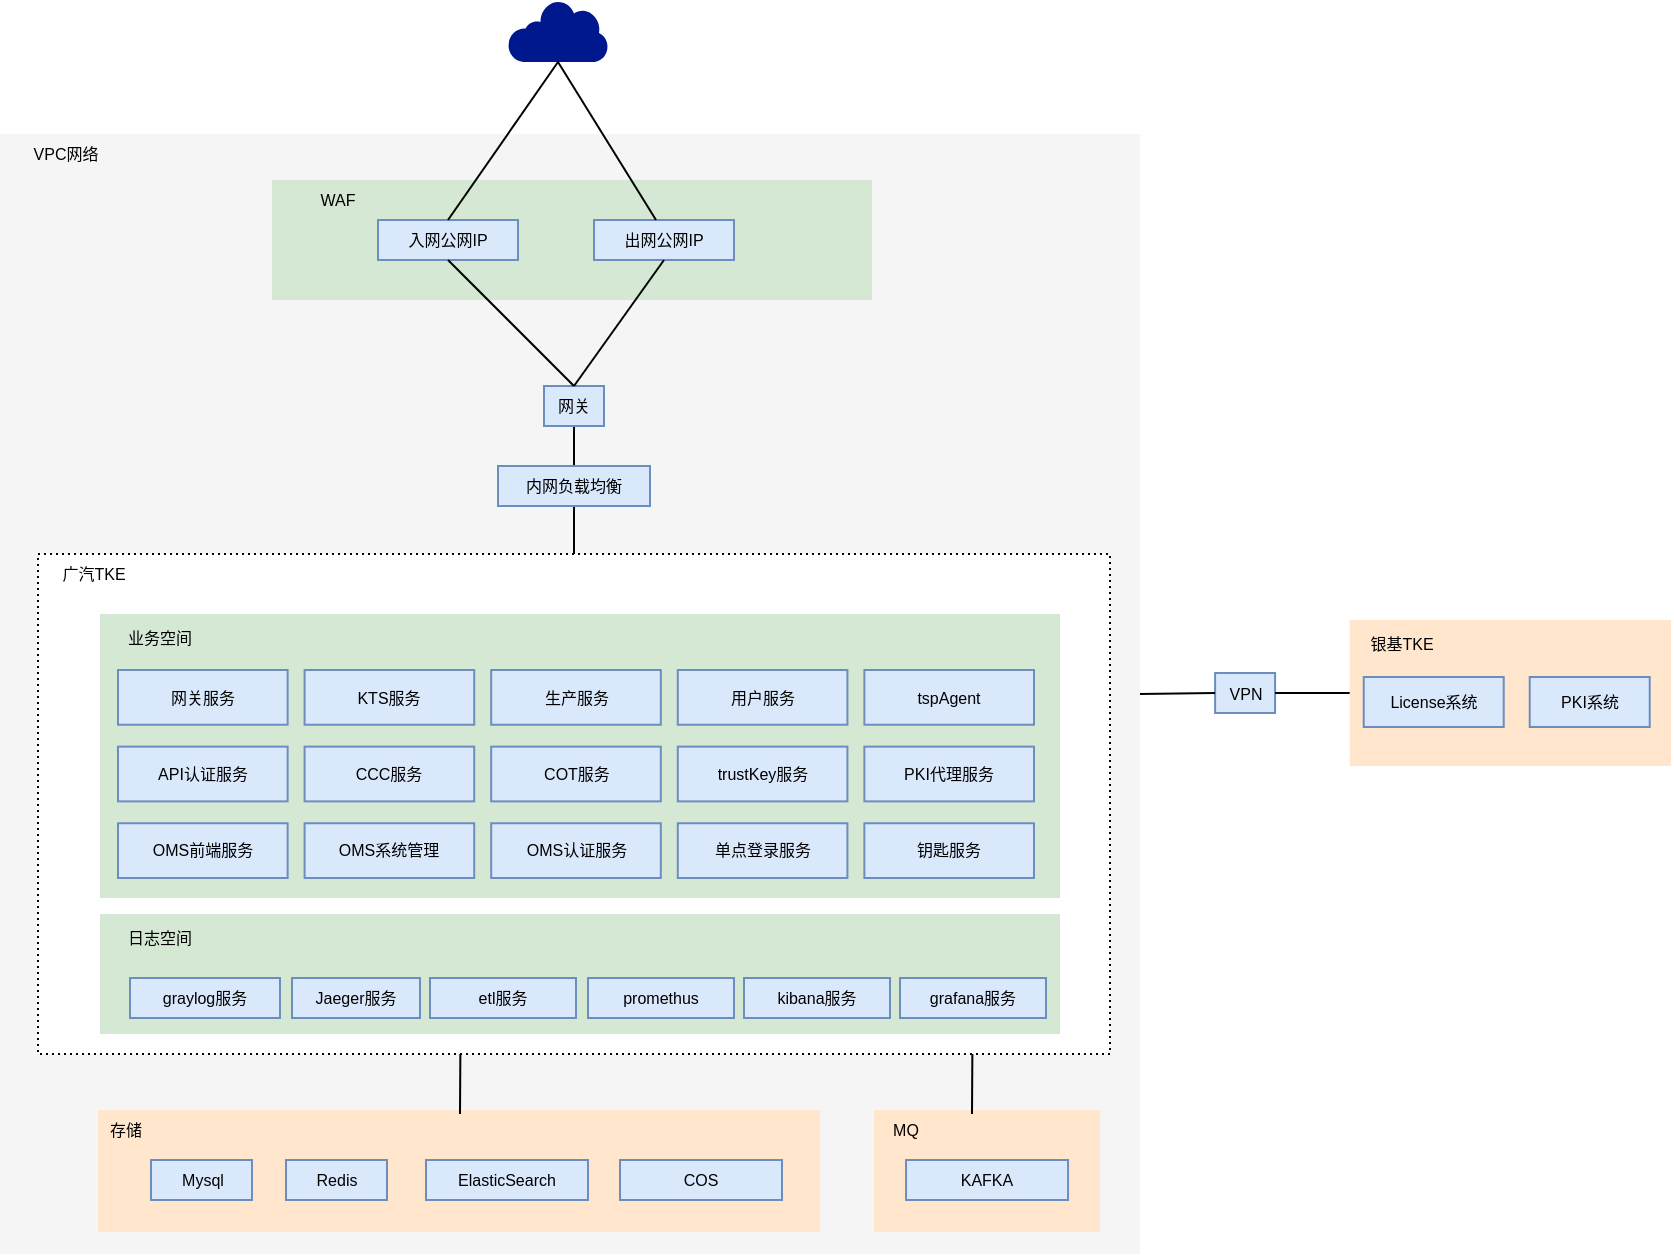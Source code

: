<mxfile version="20.2.7" type="github">
  <diagram id="y-8d7s2m_3A8iTxBCaHQ" name="第 1 页">
    <mxGraphModel dx="1422" dy="790" grid="1" gridSize="10" guides="1" tooltips="1" connect="1" arrows="1" fold="1" page="1" pageScale="1" pageWidth="827" pageHeight="1169" math="0" shadow="0">
      <root>
        <mxCell id="0" />
        <mxCell id="1" parent="0" />
        <mxCell id="Il4r_xvN1UmDkrC7rbbu-77" value="" style="rounded=0;whiteSpace=wrap;html=1;fillColor=#f5f5f5;strokeColor=none;fontSize=8;fontColor=#333333;" vertex="1" parent="1">
          <mxGeometry x="190" y="220" width="570" height="560" as="geometry" />
        </mxCell>
        <mxCell id="Il4r_xvN1UmDkrC7rbbu-6" value="" style="rounded=0;whiteSpace=wrap;html=1;dashed=1;dashPattern=1 2;fontSize=8;" vertex="1" parent="1">
          <mxGeometry x="209" y="430" width="536" height="250" as="geometry" />
        </mxCell>
        <mxCell id="Il4r_xvN1UmDkrC7rbbu-79" value="" style="rounded=0;whiteSpace=wrap;html=1;fillColor=#d5e8d4;strokeColor=none;fontSize=8;" vertex="1" parent="1">
          <mxGeometry x="326" y="243" width="300" height="60" as="geometry" />
        </mxCell>
        <mxCell id="Il4r_xvN1UmDkrC7rbbu-57" value="" style="rounded=0;whiteSpace=wrap;html=1;fillColor=#ffe6cc;strokeColor=none;fontSize=8;" vertex="1" parent="1">
          <mxGeometry x="239" y="708" width="361" height="61" as="geometry" />
        </mxCell>
        <mxCell id="Il4r_xvN1UmDkrC7rbbu-15" value="" style="endArrow=none;html=1;rounded=0;entryX=0.5;entryY=0;entryDx=0;entryDy=0;exitX=0.5;exitY=1;exitDx=0;exitDy=0;fontSize=8;" edge="1" parent="1" source="Il4r_xvN1UmDkrC7rbbu-46" target="Il4r_xvN1UmDkrC7rbbu-36">
          <mxGeometry width="50" height="50" relative="1" as="geometry">
            <mxPoint x="-20" y="540" as="sourcePoint" />
            <mxPoint x="80" y="538.93" as="targetPoint" />
          </mxGeometry>
        </mxCell>
        <mxCell id="Il4r_xvN1UmDkrC7rbbu-7" value="&lt;font style=&quot;font-size: 8px;&quot;&gt;广汽TKE&lt;/font&gt;" style="rounded=0;whiteSpace=wrap;html=1;fillColor=none;strokeColor=none;fontSize=8;" vertex="1" parent="1">
          <mxGeometry x="204" y="430" width="66" height="20" as="geometry" />
        </mxCell>
        <mxCell id="Il4r_xvN1UmDkrC7rbbu-25" value="" style="rounded=0;whiteSpace=wrap;html=1;fillColor=#d5e8d4;strokeColor=none;fontSize=8;" vertex="1" parent="1">
          <mxGeometry x="240" y="460" width="480" height="142" as="geometry" />
        </mxCell>
        <mxCell id="Il4r_xvN1UmDkrC7rbbu-27" value="业务空间" style="rounded=0;whiteSpace=wrap;html=1;fillColor=none;strokeColor=none;fontSize=8;" vertex="1" parent="1">
          <mxGeometry x="240" y="462" width="60" height="20" as="geometry" />
        </mxCell>
        <mxCell id="Il4r_xvN1UmDkrC7rbbu-33" value="" style="sketch=0;aspect=fixed;pointerEvents=1;shadow=0;dashed=0;html=1;strokeColor=none;labelPosition=center;verticalLabelPosition=bottom;verticalAlign=top;align=center;fillColor=#00188D;shape=mxgraph.mscae.enterprise.internet;fontSize=8;" vertex="1" parent="1">
          <mxGeometry x="444" y="153" width="50" height="31" as="geometry" />
        </mxCell>
        <mxCell id="Il4r_xvN1UmDkrC7rbbu-35" value="" style="endArrow=none;html=1;rounded=0;fontSize=8;entryX=0.5;entryY=0;entryDx=0;entryDy=0;exitX=0.5;exitY=1;exitDx=0;exitDy=0;" edge="1" parent="1" source="Il4r_xvN1UmDkrC7rbbu-36" target="Il4r_xvN1UmDkrC7rbbu-6">
          <mxGeometry width="50" height="50" relative="1" as="geometry">
            <mxPoint x="110" y="537.83" as="sourcePoint" />
            <mxPoint x="204" y="538.05" as="targetPoint" />
          </mxGeometry>
        </mxCell>
        <mxCell id="Il4r_xvN1UmDkrC7rbbu-36" value="内网负载均衡" style="rounded=0;whiteSpace=wrap;html=1;fillColor=#dae8fc;strokeColor=#6c8ebf;fontSize=8;" vertex="1" parent="1">
          <mxGeometry x="439" y="386" width="76" height="20" as="geometry" />
        </mxCell>
        <mxCell id="Il4r_xvN1UmDkrC7rbbu-39" value="" style="rounded=0;whiteSpace=wrap;html=1;fillColor=#ffe6cc;strokeColor=none;fontSize=8;" vertex="1" parent="1">
          <mxGeometry x="864.86" y="463" width="160.68" height="73" as="geometry" />
        </mxCell>
        <mxCell id="Il4r_xvN1UmDkrC7rbbu-34" value="PKI系统" style="rounded=0;whiteSpace=wrap;html=1;fillColor=#dae8fc;strokeColor=#6c8ebf;fontSize=8;" vertex="1" parent="1">
          <mxGeometry x="954.86" y="491.5" width="60" height="25" as="geometry" />
        </mxCell>
        <mxCell id="Il4r_xvN1UmDkrC7rbbu-40" value="银基TKE" style="rounded=0;whiteSpace=wrap;html=1;strokeColor=none;fillColor=none;fontSize=8;" vertex="1" parent="1">
          <mxGeometry x="861.86" y="464.5" width="58" height="20" as="geometry" />
        </mxCell>
        <mxCell id="Il4r_xvN1UmDkrC7rbbu-41" value="VPN" style="rounded=0;whiteSpace=wrap;html=1;fillColor=#dae8fc;strokeColor=#6c8ebf;fontSize=8;" vertex="1" parent="1">
          <mxGeometry x="797.54" y="489.5" width="30" height="20" as="geometry" />
        </mxCell>
        <mxCell id="Il4r_xvN1UmDkrC7rbbu-42" value="" style="endArrow=none;html=1;rounded=0;entryX=0;entryY=0.5;entryDx=0;entryDy=0;fontSize=8;exitX=1;exitY=0.5;exitDx=0;exitDy=0;" edge="1" parent="1" source="Il4r_xvN1UmDkrC7rbbu-77" target="Il4r_xvN1UmDkrC7rbbu-41">
          <mxGeometry width="50" height="50" relative="1" as="geometry">
            <mxPoint x="800.004" y="581.25" as="sourcePoint" />
            <mxPoint x="804.86" y="580" as="targetPoint" />
          </mxGeometry>
        </mxCell>
        <mxCell id="Il4r_xvN1UmDkrC7rbbu-43" value="" style="endArrow=none;html=1;rounded=0;exitX=1;exitY=0.5;exitDx=0;exitDy=0;fontSize=8;entryX=0;entryY=0.5;entryDx=0;entryDy=0;" edge="1" parent="1" source="Il4r_xvN1UmDkrC7rbbu-41" target="Il4r_xvN1UmDkrC7rbbu-39">
          <mxGeometry width="50" height="50" relative="1" as="geometry">
            <mxPoint x="801.86" y="504.33" as="sourcePoint" />
            <mxPoint x="870" y="500" as="targetPoint" />
          </mxGeometry>
        </mxCell>
        <mxCell id="Il4r_xvN1UmDkrC7rbbu-45" value="License系统" style="rounded=0;whiteSpace=wrap;html=1;fillColor=#dae8fc;strokeColor=#6c8ebf;fontSize=8;" vertex="1" parent="1">
          <mxGeometry x="871.86" y="491.5" width="70" height="25" as="geometry" />
        </mxCell>
        <mxCell id="Il4r_xvN1UmDkrC7rbbu-46" value="网关" style="rounded=0;whiteSpace=wrap;html=1;fillColor=#dae8fc;strokeColor=#6c8ebf;fontSize=8;" vertex="1" parent="1">
          <mxGeometry x="462" y="346" width="30" height="20" as="geometry" />
        </mxCell>
        <mxCell id="Il4r_xvN1UmDkrC7rbbu-47" value="入网公网IP" style="rounded=0;whiteSpace=wrap;html=1;fillColor=#dae8fc;strokeColor=#6c8ebf;fontSize=8;" vertex="1" parent="1">
          <mxGeometry x="379" y="263" width="70" height="20" as="geometry" />
        </mxCell>
        <mxCell id="Il4r_xvN1UmDkrC7rbbu-48" value="" style="endArrow=none;html=1;rounded=0;entryX=0.5;entryY=0;entryDx=0;entryDy=0;exitX=0.5;exitY=1;exitDx=0;exitDy=0;fontSize=8;" edge="1" parent="1" source="Il4r_xvN1UmDkrC7rbbu-47" target="Il4r_xvN1UmDkrC7rbbu-46">
          <mxGeometry width="50" height="50" relative="1" as="geometry">
            <mxPoint x="-130" y="564.78" as="sourcePoint" />
            <mxPoint x="-30" y="564.71" as="targetPoint" />
          </mxGeometry>
        </mxCell>
        <mxCell id="Il4r_xvN1UmDkrC7rbbu-49" value="出网公网IP" style="rounded=0;whiteSpace=wrap;html=1;fillColor=#dae8fc;strokeColor=#6c8ebf;fontSize=8;" vertex="1" parent="1">
          <mxGeometry x="487" y="263" width="70" height="20" as="geometry" />
        </mxCell>
        <mxCell id="Il4r_xvN1UmDkrC7rbbu-50" value="" style="endArrow=none;html=1;rounded=0;exitX=0.5;exitY=1;exitDx=0;exitDy=0;entryX=0.5;entryY=0;entryDx=0;entryDy=0;fontSize=8;" edge="1" parent="1" source="Il4r_xvN1UmDkrC7rbbu-49" target="Il4r_xvN1UmDkrC7rbbu-46">
          <mxGeometry width="50" height="50" relative="1" as="geometry">
            <mxPoint x="-100" y="595" as="sourcePoint" />
            <mxPoint x="115" y="450" as="targetPoint" />
          </mxGeometry>
        </mxCell>
        <mxCell id="Il4r_xvN1UmDkrC7rbbu-53" value="" style="endArrow=none;html=1;rounded=0;entryX=0.443;entryY=0;entryDx=0;entryDy=0;exitX=0.5;exitY=1;exitDx=0;exitDy=0;exitPerimeter=0;entryPerimeter=0;fontSize=8;" edge="1" parent="1" source="Il4r_xvN1UmDkrC7rbbu-33" target="Il4r_xvN1UmDkrC7rbbu-49">
          <mxGeometry width="50" height="50" relative="1" as="geometry">
            <mxPoint x="120" y="271" as="sourcePoint" />
            <mxPoint x="183" y="351" as="targetPoint" />
          </mxGeometry>
        </mxCell>
        <mxCell id="Il4r_xvN1UmDkrC7rbbu-54" value="" style="endArrow=none;html=1;rounded=0;entryX=0.5;entryY=0;entryDx=0;entryDy=0;exitX=0.5;exitY=1;exitDx=0;exitDy=0;exitPerimeter=0;fontSize=8;" edge="1" parent="1" source="Il4r_xvN1UmDkrC7rbbu-33" target="Il4r_xvN1UmDkrC7rbbu-47">
          <mxGeometry width="50" height="50" relative="1" as="geometry">
            <mxPoint x="50" y="271" as="sourcePoint" />
            <mxPoint x="106.01" y="350" as="targetPoint" />
          </mxGeometry>
        </mxCell>
        <mxCell id="Il4r_xvN1UmDkrC7rbbu-56" value="" style="endArrow=none;html=1;rounded=0;fontSize=8;exitX=0.394;exitY=1;exitDx=0;exitDy=0;exitPerimeter=0;" edge="1" parent="1" source="Il4r_xvN1UmDkrC7rbbu-6">
          <mxGeometry width="50" height="50" relative="1" as="geometry">
            <mxPoint x="470" y="680" as="sourcePoint" />
            <mxPoint x="420" y="710" as="targetPoint" />
          </mxGeometry>
        </mxCell>
        <mxCell id="Il4r_xvN1UmDkrC7rbbu-58" value="存储" style="rounded=0;whiteSpace=wrap;html=1;strokeColor=none;fillColor=none;fontSize=8;" vertex="1" parent="1">
          <mxGeometry x="220" y="708" width="66" height="20" as="geometry" />
        </mxCell>
        <mxCell id="Il4r_xvN1UmDkrC7rbbu-61" value="ElasticSearch" style="rounded=0;whiteSpace=wrap;html=1;fillColor=#dae8fc;strokeColor=#6c8ebf;fontSize=8;" vertex="1" parent="1">
          <mxGeometry x="403" y="733" width="81" height="20" as="geometry" />
        </mxCell>
        <mxCell id="Il4r_xvN1UmDkrC7rbbu-63" value="Mysql" style="rounded=0;whiteSpace=wrap;html=1;fillColor=#dae8fc;strokeColor=#6c8ebf;fontSize=8;" vertex="1" parent="1">
          <mxGeometry x="265.5" y="733" width="50.5" height="20" as="geometry" />
        </mxCell>
        <mxCell id="Il4r_xvN1UmDkrC7rbbu-64" value="Redis" style="rounded=0;whiteSpace=wrap;html=1;fillColor=#dae8fc;strokeColor=#6c8ebf;fontSize=8;" vertex="1" parent="1">
          <mxGeometry x="333" y="733" width="50.5" height="20" as="geometry" />
        </mxCell>
        <mxCell id="Il4r_xvN1UmDkrC7rbbu-76" value="" style="group" vertex="1" connectable="0" parent="1">
          <mxGeometry x="249" y="488" width="458" height="104" as="geometry" />
        </mxCell>
        <mxCell id="Il4r_xvN1UmDkrC7rbbu-26" value="网关服务" style="rounded=0;whiteSpace=wrap;html=1;fillColor=#dae8fc;strokeColor=#6c8ebf;fontSize=8;verticalAlign=middle;flipH=1;" vertex="1" parent="Il4r_xvN1UmDkrC7rbbu-76">
          <mxGeometry width="84.815" height="27.368" as="geometry" />
        </mxCell>
        <mxCell id="Il4r_xvN1UmDkrC7rbbu-29" value="API认证服务" style="rounded=0;whiteSpace=wrap;html=1;fillColor=#dae8fc;strokeColor=#6c8ebf;fontSize=8;verticalAlign=middle;flipH=1;" vertex="1" parent="Il4r_xvN1UmDkrC7rbbu-76">
          <mxGeometry y="38.316" width="84.815" height="27.368" as="geometry" />
        </mxCell>
        <mxCell id="Il4r_xvN1UmDkrC7rbbu-66" value="KTS服务" style="rounded=0;whiteSpace=wrap;html=1;fillColor=#dae8fc;strokeColor=#6c8ebf;fontSize=8;verticalAlign=middle;" vertex="1" parent="Il4r_xvN1UmDkrC7rbbu-76">
          <mxGeometry x="93.296" width="84.815" height="27.368" as="geometry" />
        </mxCell>
        <mxCell id="Il4r_xvN1UmDkrC7rbbu-67" value="生产服务" style="rounded=0;whiteSpace=wrap;html=1;fillColor=#dae8fc;strokeColor=#6c8ebf;fontSize=8;verticalAlign=middle;" vertex="1" parent="Il4r_xvN1UmDkrC7rbbu-76">
          <mxGeometry x="186.593" width="84.815" height="27.368" as="geometry" />
        </mxCell>
        <mxCell id="Il4r_xvN1UmDkrC7rbbu-68" value="用户服务" style="rounded=0;whiteSpace=wrap;html=1;fillColor=#dae8fc;strokeColor=#6c8ebf;fontSize=8;verticalAlign=middle;" vertex="1" parent="Il4r_xvN1UmDkrC7rbbu-76">
          <mxGeometry x="279.889" width="84.815" height="27.368" as="geometry" />
        </mxCell>
        <mxCell id="Il4r_xvN1UmDkrC7rbbu-69" value="tspAgent" style="rounded=0;whiteSpace=wrap;html=1;fillColor=#dae8fc;strokeColor=#6c8ebf;fontSize=8;verticalAlign=middle;" vertex="1" parent="Il4r_xvN1UmDkrC7rbbu-76">
          <mxGeometry x="373.185" width="84.815" height="27.368" as="geometry" />
        </mxCell>
        <mxCell id="Il4r_xvN1UmDkrC7rbbu-70" value="OMS认证服务" style="rounded=0;whiteSpace=wrap;html=1;fillColor=#dae8fc;strokeColor=#6c8ebf;fontSize=8;verticalAlign=middle;" vertex="1" parent="Il4r_xvN1UmDkrC7rbbu-76">
          <mxGeometry x="186.593" y="76.632" width="84.815" height="27.368" as="geometry" />
        </mxCell>
        <mxCell id="Il4r_xvN1UmDkrC7rbbu-30" value="CCC服务" style="rounded=0;whiteSpace=wrap;html=1;fillColor=#dae8fc;strokeColor=#6c8ebf;fontSize=8;verticalAlign=middle;flipH=1;" vertex="1" parent="Il4r_xvN1UmDkrC7rbbu-76">
          <mxGeometry x="93.296" y="38.316" width="84.815" height="27.368" as="geometry" />
        </mxCell>
        <mxCell id="Il4r_xvN1UmDkrC7rbbu-28" value="COT服务" style="rounded=0;whiteSpace=wrap;html=1;fillColor=#dae8fc;strokeColor=#6c8ebf;fontSize=8;verticalAlign=middle;flipH=1;" vertex="1" parent="Il4r_xvN1UmDkrC7rbbu-76">
          <mxGeometry x="186.593" y="38.316" width="84.815" height="27.368" as="geometry" />
        </mxCell>
        <mxCell id="Il4r_xvN1UmDkrC7rbbu-65" value="钥匙服务" style="rounded=0;whiteSpace=wrap;html=1;fillColor=#dae8fc;strokeColor=#6c8ebf;fontSize=8;verticalAlign=middle;flipH=1;" vertex="1" parent="Il4r_xvN1UmDkrC7rbbu-76">
          <mxGeometry x="373.185" y="76.632" width="84.815" height="27.368" as="geometry" />
        </mxCell>
        <mxCell id="Il4r_xvN1UmDkrC7rbbu-71" value="OMS前端服务" style="rounded=0;whiteSpace=wrap;html=1;fillColor=#dae8fc;strokeColor=#6c8ebf;fontSize=8;verticalAlign=middle;" vertex="1" parent="Il4r_xvN1UmDkrC7rbbu-76">
          <mxGeometry y="76.632" width="84.815" height="27.368" as="geometry" />
        </mxCell>
        <mxCell id="Il4r_xvN1UmDkrC7rbbu-72" value="单点登录服务" style="rounded=0;whiteSpace=wrap;html=1;fillColor=#dae8fc;strokeColor=#6c8ebf;fontSize=8;verticalAlign=middle;" vertex="1" parent="Il4r_xvN1UmDkrC7rbbu-76">
          <mxGeometry x="279.889" y="76.632" width="84.815" height="27.368" as="geometry" />
        </mxCell>
        <mxCell id="Il4r_xvN1UmDkrC7rbbu-73" value="OMS系统管理" style="rounded=0;whiteSpace=wrap;html=1;fillColor=#dae8fc;strokeColor=#6c8ebf;fontSize=8;verticalAlign=middle;" vertex="1" parent="Il4r_xvN1UmDkrC7rbbu-76">
          <mxGeometry x="93.296" y="76.632" width="84.815" height="27.368" as="geometry" />
        </mxCell>
        <mxCell id="Il4r_xvN1UmDkrC7rbbu-74" value="PKI代理服务" style="rounded=0;whiteSpace=wrap;html=1;fillColor=#dae8fc;strokeColor=#6c8ebf;fontSize=8;verticalAlign=middle;" vertex="1" parent="Il4r_xvN1UmDkrC7rbbu-76">
          <mxGeometry x="373.185" y="38.316" width="84.815" height="27.368" as="geometry" />
        </mxCell>
        <mxCell id="Il4r_xvN1UmDkrC7rbbu-75" value="trustKey服务" style="rounded=0;whiteSpace=wrap;html=1;fillColor=#dae8fc;strokeColor=#6c8ebf;fontSize=8;verticalAlign=middle;flipH=1;" vertex="1" parent="Il4r_xvN1UmDkrC7rbbu-76">
          <mxGeometry x="279.889" y="38.316" width="84.815" height="27.368" as="geometry" />
        </mxCell>
        <mxCell id="Il4r_xvN1UmDkrC7rbbu-78" value="&lt;font style=&quot;font-size: 8px;&quot;&gt;VPC网络&lt;/font&gt;" style="rounded=0;whiteSpace=wrap;html=1;fillColor=none;strokeColor=none;fontSize=8;" vertex="1" parent="1">
          <mxGeometry x="190" y="220" width="66" height="20" as="geometry" />
        </mxCell>
        <mxCell id="Il4r_xvN1UmDkrC7rbbu-80" value="&lt;font style=&quot;font-size: 8px;&quot;&gt;WAF&lt;/font&gt;" style="rounded=0;whiteSpace=wrap;html=1;fillColor=none;strokeColor=none;fontSize=8;" vertex="1" parent="1">
          <mxGeometry x="326" y="243" width="66" height="20" as="geometry" />
        </mxCell>
        <mxCell id="Il4r_xvN1UmDkrC7rbbu-89" value="" style="group" vertex="1" connectable="0" parent="1">
          <mxGeometry x="240" y="610" width="480" height="60" as="geometry" />
        </mxCell>
        <mxCell id="Il4r_xvN1UmDkrC7rbbu-18" value="" style="rounded=0;whiteSpace=wrap;html=1;fillColor=#d5e8d4;strokeColor=none;fontSize=8;" vertex="1" parent="Il4r_xvN1UmDkrC7rbbu-89">
          <mxGeometry width="480" height="60" as="geometry" />
        </mxCell>
        <mxCell id="Il4r_xvN1UmDkrC7rbbu-19" value="graylog服务" style="rounded=0;whiteSpace=wrap;html=1;fillColor=#dae8fc;strokeColor=#6c8ebf;fontSize=8;flipH=0;flipV=1;" vertex="1" parent="Il4r_xvN1UmDkrC7rbbu-89">
          <mxGeometry x="15" y="32" width="75" height="20" as="geometry" />
        </mxCell>
        <mxCell id="Il4r_xvN1UmDkrC7rbbu-23" value="日志空间" style="rounded=0;whiteSpace=wrap;html=1;strokeColor=none;fillColor=none;fontSize=8;" vertex="1" parent="Il4r_xvN1UmDkrC7rbbu-89">
          <mxGeometry y="2" width="60" height="20" as="geometry" />
        </mxCell>
        <mxCell id="Il4r_xvN1UmDkrC7rbbu-24" value="Jaeger服务" style="rounded=0;whiteSpace=wrap;html=1;fillColor=#dae8fc;strokeColor=#6c8ebf;fontSize=8;flipH=0;flipV=1;" vertex="1" parent="Il4r_xvN1UmDkrC7rbbu-89">
          <mxGeometry x="96" y="32" width="64" height="20" as="geometry" />
        </mxCell>
        <mxCell id="Il4r_xvN1UmDkrC7rbbu-83" value="grafana服务" style="rounded=0;whiteSpace=wrap;html=1;fillColor=#dae8fc;strokeColor=#6c8ebf;fontSize=8;flipH=0;flipV=1;" vertex="1" parent="Il4r_xvN1UmDkrC7rbbu-89">
          <mxGeometry x="400" y="32" width="73" height="20" as="geometry" />
        </mxCell>
        <mxCell id="Il4r_xvN1UmDkrC7rbbu-86" value="kibana服务" style="rounded=0;whiteSpace=wrap;html=1;fillColor=#dae8fc;strokeColor=#6c8ebf;fontSize=8;flipH=0;flipV=1;" vertex="1" parent="Il4r_xvN1UmDkrC7rbbu-89">
          <mxGeometry x="322" y="32" width="73" height="20" as="geometry" />
        </mxCell>
        <mxCell id="Il4r_xvN1UmDkrC7rbbu-87" value="etl服务" style="rounded=0;whiteSpace=wrap;html=1;fillColor=#dae8fc;strokeColor=#6c8ebf;fontSize=8;flipH=0;flipV=1;" vertex="1" parent="Il4r_xvN1UmDkrC7rbbu-89">
          <mxGeometry x="165" y="32" width="73" height="20" as="geometry" />
        </mxCell>
        <mxCell id="Il4r_xvN1UmDkrC7rbbu-88" value="promethus" style="rounded=0;whiteSpace=wrap;html=1;fillColor=#dae8fc;strokeColor=#6c8ebf;fontSize=8;flipH=0;flipV=1;" vertex="1" parent="Il4r_xvN1UmDkrC7rbbu-89">
          <mxGeometry x="244" y="32" width="73" height="20" as="geometry" />
        </mxCell>
        <mxCell id="Il4r_xvN1UmDkrC7rbbu-93" value="COS" style="rounded=0;whiteSpace=wrap;html=1;fillColor=#dae8fc;strokeColor=#6c8ebf;fontSize=8;" vertex="1" parent="1">
          <mxGeometry x="500" y="733" width="81" height="20" as="geometry" />
        </mxCell>
        <mxCell id="Il4r_xvN1UmDkrC7rbbu-94" value="" style="rounded=0;whiteSpace=wrap;html=1;fillColor=#ffe6cc;strokeColor=none;fontSize=8;" vertex="1" parent="1">
          <mxGeometry x="627.04" y="708" width="112.96" height="61" as="geometry" />
        </mxCell>
        <mxCell id="Il4r_xvN1UmDkrC7rbbu-95" value="KAFKA" style="rounded=0;whiteSpace=wrap;html=1;fillColor=#dae8fc;strokeColor=#6c8ebf;fontSize=8;" vertex="1" parent="1">
          <mxGeometry x="643.02" y="733" width="81" height="20" as="geometry" />
        </mxCell>
        <mxCell id="Il4r_xvN1UmDkrC7rbbu-96" value="MQ" style="rounded=0;whiteSpace=wrap;html=1;strokeColor=none;fillColor=none;fontSize=8;" vertex="1" parent="1">
          <mxGeometry x="610" y="708" width="66" height="20" as="geometry" />
        </mxCell>
        <mxCell id="Il4r_xvN1UmDkrC7rbbu-97" value="" style="endArrow=none;html=1;rounded=0;fontSize=8;exitX=0.394;exitY=1;exitDx=0;exitDy=0;exitPerimeter=0;" edge="1" parent="1">
          <mxGeometry width="50" height="50" relative="1" as="geometry">
            <mxPoint x="676.184" y="680" as="sourcePoint" />
            <mxPoint x="676.0" y="710" as="targetPoint" />
          </mxGeometry>
        </mxCell>
      </root>
    </mxGraphModel>
  </diagram>
</mxfile>
